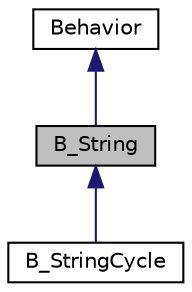 digraph "B_String"
{
  edge [fontname="Helvetica",fontsize="10",labelfontname="Helvetica",labelfontsize="10"];
  node [fontname="Helvetica",fontsize="10",shape=record];
  Node0 [label="B_String",height=0.2,width=0.4,color="black", fillcolor="grey75", style="filled", fontcolor="black"];
  Node1 -> Node0 [dir="back",color="midnightblue",fontsize="10",style="solid",fontname="Helvetica"];
  Node1 [label="Behavior",height=0.2,width=0.4,color="black", fillcolor="white", style="filled",URL="$class_behavior.html"];
  Node0 -> Node2 [dir="back",color="midnightblue",fontsize="10",style="solid",fontname="Helvetica"];
  Node2 [label="B_StringCycle",height=0.2,width=0.4,color="black", fillcolor="white", style="filled",URL="$class_b___string_cycle.html"];
}
